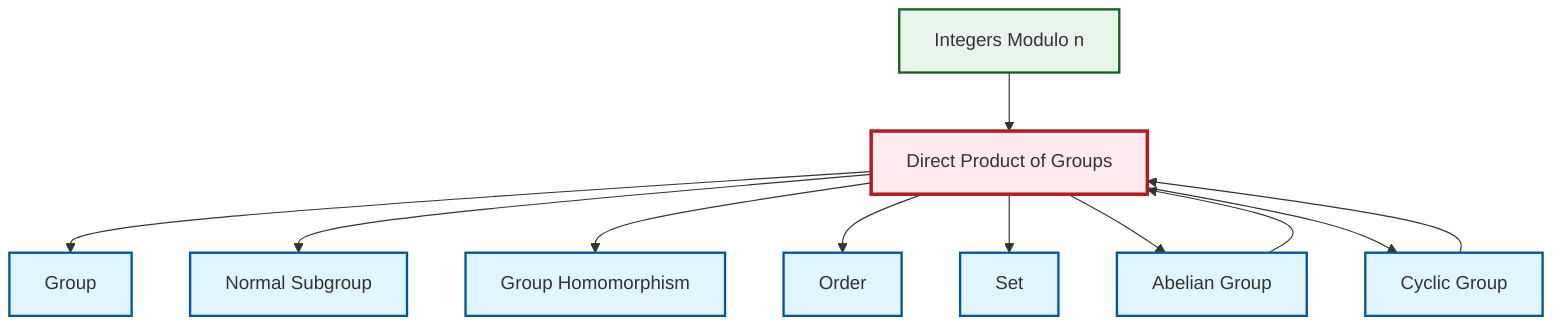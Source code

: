 graph TD
    classDef definition fill:#e1f5fe,stroke:#01579b,stroke-width:2px
    classDef theorem fill:#f3e5f5,stroke:#4a148c,stroke-width:2px
    classDef axiom fill:#fff3e0,stroke:#e65100,stroke-width:2px
    classDef example fill:#e8f5e9,stroke:#1b5e20,stroke-width:2px
    classDef current fill:#ffebee,stroke:#b71c1c,stroke-width:3px
    def-group["Group"]:::definition
    def-homomorphism["Group Homomorphism"]:::definition
    def-set["Set"]:::definition
    def-direct-product["Direct Product of Groups"]:::definition
    ex-quotient-integers-mod-n["Integers Modulo n"]:::example
    def-cyclic-group["Cyclic Group"]:::definition
    def-normal-subgroup["Normal Subgroup"]:::definition
    def-abelian-group["Abelian Group"]:::definition
    def-order["Order"]:::definition
    def-cyclic-group --> def-direct-product
    def-direct-product --> def-group
    def-abelian-group --> def-direct-product
    def-direct-product --> def-normal-subgroup
    def-direct-product --> def-homomorphism
    def-direct-product --> def-order
    def-direct-product --> def-set
    ex-quotient-integers-mod-n --> def-direct-product
    def-direct-product --> def-abelian-group
    def-direct-product --> def-cyclic-group
    class def-direct-product current